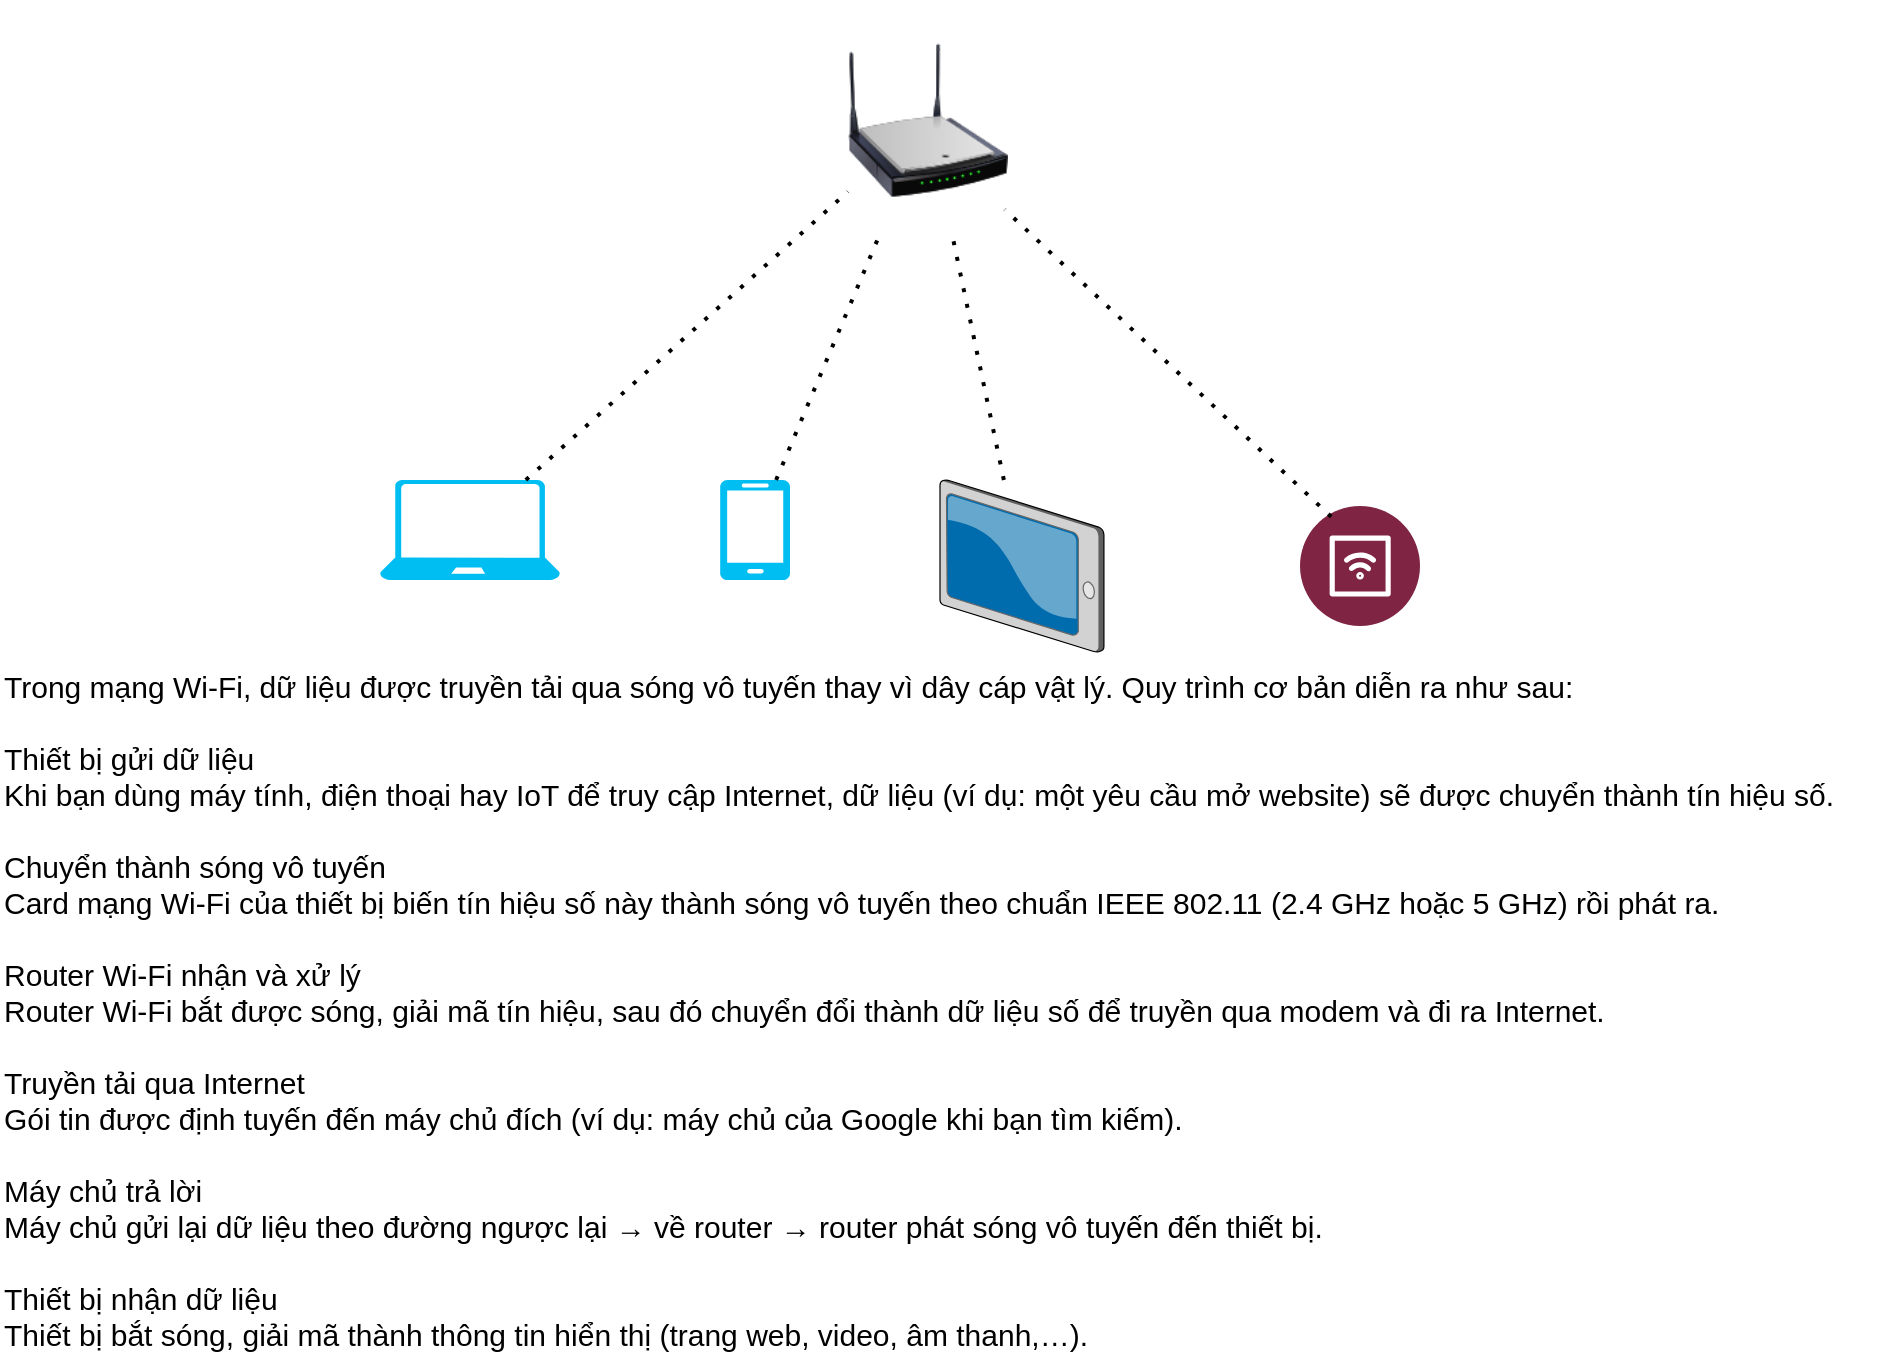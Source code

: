 <mxfile version="28.2.4">
  <diagram name="Trang-1" id="DWjevDyN9XOkH9Xw4wUZ">
    <mxGraphModel dx="1869" dy="527" grid="1" gridSize="10" guides="1" tooltips="1" connect="1" arrows="1" fold="1" page="1" pageScale="1" pageWidth="827" pageHeight="1169" math="0" shadow="0">
      <root>
        <mxCell id="0" />
        <mxCell id="1" parent="0" />
        <mxCell id="0QhpKwTZ5oaNK3hQEiUY-1" value="" style="image;html=1;image=img/lib/clip_art/networking/Wireless_Router_N_128x128.png" vertex="1" parent="1">
          <mxGeometry x="374" y="10" width="80" height="120" as="geometry" />
        </mxCell>
        <mxCell id="0QhpKwTZ5oaNK3hQEiUY-2" value="" style="verticalLabelPosition=bottom;html=1;verticalAlign=top;align=center;strokeColor=none;fillColor=#00BEF2;shape=mxgraph.azure.laptop;pointerEvents=1;" vertex="1" parent="1">
          <mxGeometry x="140" y="250" width="90" height="50" as="geometry" />
        </mxCell>
        <mxCell id="0QhpKwTZ5oaNK3hQEiUY-3" value="" style="verticalLabelPosition=bottom;html=1;verticalAlign=top;align=center;strokeColor=none;fillColor=#00BEF2;shape=mxgraph.azure.mobile;pointerEvents=1;" vertex="1" parent="1">
          <mxGeometry x="310" y="250" width="35" height="50" as="geometry" />
        </mxCell>
        <mxCell id="0QhpKwTZ5oaNK3hQEiUY-4" value="" style="verticalLabelPosition=bottom;sketch=0;aspect=fixed;html=1;verticalAlign=top;strokeColor=none;align=center;outlineConnect=0;shape=mxgraph.citrix.tablet_2;" vertex="1" parent="1">
          <mxGeometry x="420" y="250" width="82" height="86" as="geometry" />
        </mxCell>
        <mxCell id="0QhpKwTZ5oaNK3hQEiUY-5" value="" style="verticalLabelPosition=bottom;aspect=fixed;html=1;shape=mxgraph.salesforce.iot2;fillColorStyles=fillColor2,fillColor3;fillColor2=#7f2443;fillColor3=#ffffff;fillColor=none;strokeColor=none;" vertex="1" parent="1">
          <mxGeometry x="600" y="263" width="60" height="60" as="geometry" />
        </mxCell>
        <mxCell id="0QhpKwTZ5oaNK3hQEiUY-6" value="" style="endArrow=none;dashed=1;html=1;dashPattern=1 3;strokeWidth=2;rounded=0;" edge="1" parent="1" source="0QhpKwTZ5oaNK3hQEiUY-2" target="0QhpKwTZ5oaNK3hQEiUY-1">
          <mxGeometry width="50" height="50" relative="1" as="geometry">
            <mxPoint x="390" y="300" as="sourcePoint" />
            <mxPoint x="440" y="250" as="targetPoint" />
          </mxGeometry>
        </mxCell>
        <mxCell id="0QhpKwTZ5oaNK3hQEiUY-7" value="" style="endArrow=none;dashed=1;html=1;dashPattern=1 3;strokeWidth=2;rounded=0;" edge="1" parent="1" source="0QhpKwTZ5oaNK3hQEiUY-3" target="0QhpKwTZ5oaNK3hQEiUY-1">
          <mxGeometry width="50" height="50" relative="1" as="geometry">
            <mxPoint x="390" y="300" as="sourcePoint" />
            <mxPoint x="440" y="250" as="targetPoint" />
          </mxGeometry>
        </mxCell>
        <mxCell id="0QhpKwTZ5oaNK3hQEiUY-8" value="" style="endArrow=none;dashed=1;html=1;dashPattern=1 3;strokeWidth=2;rounded=0;" edge="1" parent="1" source="0QhpKwTZ5oaNK3hQEiUY-4" target="0QhpKwTZ5oaNK3hQEiUY-1">
          <mxGeometry width="50" height="50" relative="1" as="geometry">
            <mxPoint x="348" y="260" as="sourcePoint" />
            <mxPoint x="399" y="140" as="targetPoint" />
          </mxGeometry>
        </mxCell>
        <mxCell id="0QhpKwTZ5oaNK3hQEiUY-9" value="" style="endArrow=none;dashed=1;html=1;dashPattern=1 3;strokeWidth=2;rounded=0;entryX=0.98;entryY=0.873;entryDx=0;entryDy=0;entryPerimeter=0;exitX=0.26;exitY=0.09;exitDx=0;exitDy=0;exitPerimeter=0;" edge="1" parent="1" source="0QhpKwTZ5oaNK3hQEiUY-5" target="0QhpKwTZ5oaNK3hQEiUY-1">
          <mxGeometry width="50" height="50" relative="1" as="geometry">
            <mxPoint x="462" y="260" as="sourcePoint" />
            <mxPoint x="437" y="140" as="targetPoint" />
          </mxGeometry>
        </mxCell>
        <mxCell id="0QhpKwTZ5oaNK3hQEiUY-10" value="&lt;div&gt;Trong mạng Wi-Fi, dữ liệu được truyền tải qua sóng vô tuyến thay vì dây cáp vật lý. Quy trình cơ bản diễn ra như sau:&lt;/div&gt;&lt;div&gt;&lt;br&gt;&lt;/div&gt;&lt;div&gt;Thiết bị gửi dữ liệu&lt;/div&gt;&lt;div&gt;Khi bạn dùng máy tính, điện thoại hay IoT để truy cập Internet, dữ liệu (ví dụ: một yêu cầu mở website) sẽ được chuyển thành tín hiệu số.&lt;/div&gt;&lt;div&gt;&lt;br&gt;&lt;/div&gt;&lt;div&gt;Chuyển thành sóng vô tuyến&lt;/div&gt;&lt;div&gt;Card mạng Wi-Fi của thiết bị biến tín hiệu số này thành sóng vô tuyến theo chuẩn IEEE 802.11 (2.4 GHz hoặc 5 GHz) rồi phát ra.&lt;/div&gt;&lt;div&gt;&lt;br&gt;&lt;/div&gt;&lt;div&gt;Router Wi-Fi nhận và xử lý&lt;/div&gt;&lt;div&gt;Router Wi-Fi bắt được sóng, giải mã tín hiệu, sau đó chuyển đổi thành dữ liệu số để truyền qua modem và đi ra Internet.&lt;/div&gt;&lt;div&gt;&lt;br&gt;&lt;/div&gt;&lt;div&gt;Truyền tải qua Internet&lt;/div&gt;&lt;div&gt;Gói tin được định tuyến đến máy chủ đích (ví dụ: máy chủ của Google khi bạn tìm kiếm).&lt;/div&gt;&lt;div&gt;&lt;br&gt;&lt;/div&gt;&lt;div&gt;Máy chủ trả lời&lt;/div&gt;&lt;div&gt;Máy chủ gửi lại dữ liệu theo đường ngược lại → về router → router phát sóng vô tuyến đến thiết bị.&lt;/div&gt;&lt;div&gt;&lt;br&gt;&lt;/div&gt;&lt;div&gt;Thiết bị nhận dữ liệu&lt;/div&gt;&lt;div&gt;Thiết bị bắt sóng, giải mã thành thông tin hiển thị (trang web, video, âm thanh,…).&lt;/div&gt;" style="text;html=1;align=left;verticalAlign=middle;resizable=0;points=[];autosize=1;strokeColor=none;fillColor=none;fontSize=15;" vertex="1" parent="1">
          <mxGeometry x="-50" y="335" width="940" height="360" as="geometry" />
        </mxCell>
      </root>
    </mxGraphModel>
  </diagram>
</mxfile>
